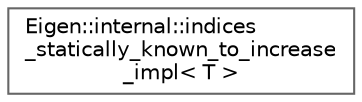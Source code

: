 digraph "类继承关系图"
{
 // LATEX_PDF_SIZE
  bgcolor="transparent";
  edge [fontname=Helvetica,fontsize=10,labelfontname=Helvetica,labelfontsize=10];
  node [fontname=Helvetica,fontsize=10,shape=box,height=0.2,width=0.4];
  rankdir="LR";
  Node0 [id="Node000000",label="Eigen::internal::indices\l_statically_known_to_increase\l_impl\< T \>",height=0.2,width=0.4,color="grey40", fillcolor="white", style="filled",URL="$struct_eigen_1_1internal_1_1indices__statically__known__to__increase__impl.html",tooltip=" "];
}
